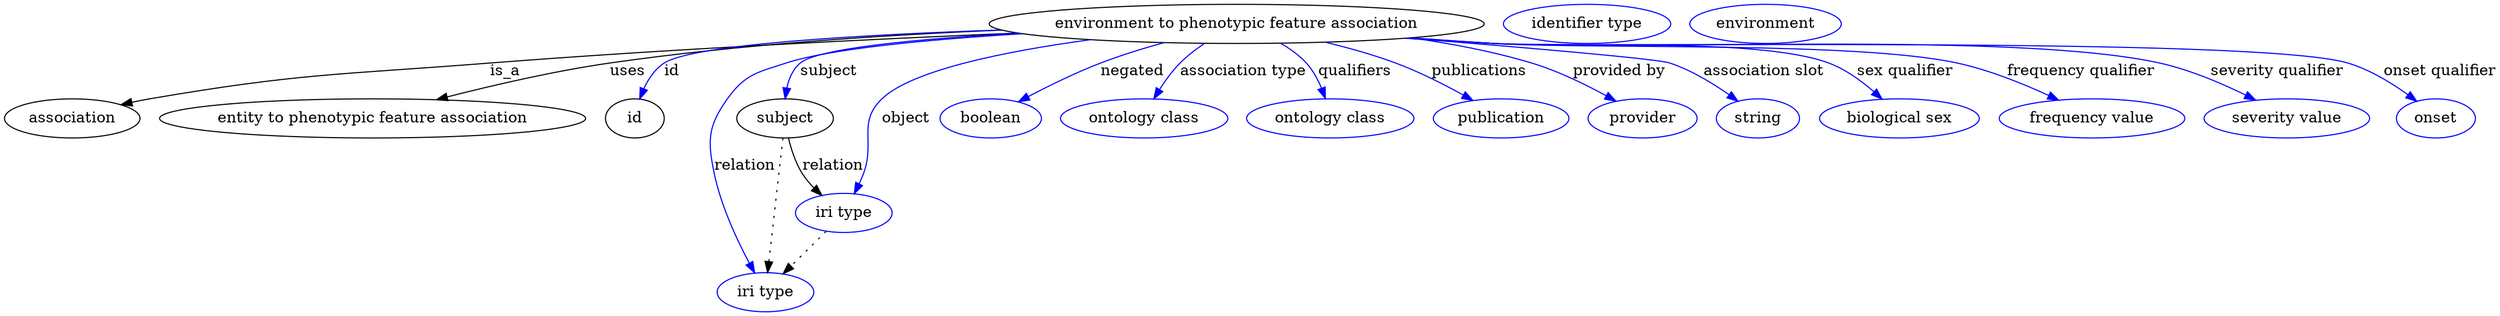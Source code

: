 digraph {
	graph [bb="0,0,1866.1,281"];
	node [label="\N"];
	"environment to phenotypic feature association"	 [height=0.5,
		label="environment to phenotypic feature association",
		pos="933.4,263",
		width=4.8239];
	association	 [height=0.5,
		pos="49.402,177",
		width=1.3723];
	"environment to phenotypic feature association" -> association	 [label=is_a,
		lp="373.68,220",
		pos="e,85.971,189.21 774.59,255.67 659.78,249.72 501.04,240.16 361.85,227 248.82,216.32 219.42,218.76 108.4,195 104.28,194.12 100.03,\
193.08 95.786,191.96"];
	"entity to phenotypic feature association"	 [height=0.5,
		pos="266.4,177",
		width=4.1417];
	"environment to phenotypic feature association" -> "entity to phenotypic feature association"	 [label=uses,
		lp="461.46,220",
		pos="e,317.83,193.92 778.94,254.75 661.67,247.88 510.49,237.54 449.29,227 408.08,219.9 362.72,207.53 327.49,196.87"];
	id	 [height=0.5,
		pos="460.4,177",
		width=0.75];
	"environment to phenotypic feature association" -> id	 [color=blue,
		label=id,
		lp="496.85,220",
		pos="e,466.33,194.87 769.82,256.9 653.69,251.36 514.32,241.76 490.51,227 481.91,221.67 475.44,212.89 470.74,204.16",
		style=solid];
	subject	 [height=0.5,
		pos="585.4,177",
		width=0.97656];
	"environment to phenotypic feature association" -> subject	 [color=blue,
		label=subject,
		lp="623.23,220",
		pos="e,586.9,195.02 783.08,253.96 702.79,247.83 617.45,238.72 602.75,227 595.9,221.55 591.75,213.23 589.23,204.93",
		style=solid];
	relation	 [color=blue,
		height=0.5,
		label="iri type",
		pos="569.4,18",
		width=0.9834];
	"environment to phenotypic feature association" -> relation	 [color=blue,
		label=relation,
		lp="556.78,134",
		pos="e,561.87,35.718 781.28,254.23 706.23,248.47 624.42,239.63 589.4,227 565.28,218.3 554.88,216.81 541.4,195 525.43,169.17 529.97,157.01 \
534.64,127 539.1,98.366 549.76,66.968 558.12,45.255",
		style=solid];
	object	 [color=blue,
		height=0.5,
		label="iri type",
		pos="632.4,91",
		width=0.9834];
	"environment to phenotypic feature association" -> object	 [color=blue,
		label=object,
		lp="682.51,177",
		pos="e,639.74,108.82 832.9,248.26 767.18,236.65 689.22,218.52 665.19,195 642.79,173.07 656.27,156.76 646.4,127 645.47,124.2 644.45,121.29 \
643.39,118.4",
		style=solid];
	negated	 [color=blue,
		height=0.5,
		label=boolean,
		pos="746.4,177",
		width=1.0584];
	"environment to phenotypic feature association" -> negated	 [color=blue,
		label=negated,
		lp="858.17,220",
		pos="e,769.8,191.4 882.17,245.79 867.06,240.26 850.62,233.8 835.87,227 816.37,218.02 795.38,206.4 778.63,196.62",
		style=solid];
	"association type"	 [color=blue,
		height=0.5,
		label="ontology class",
		pos="863.4,177",
		width=1.6931];
	"environment to phenotypic feature association" -> "association type"	 [color=blue,
		label="association type",
		lp="937.31,220",
		pos="e,871.67,195.07 909.48,244.89 903.25,239.52 896.81,233.37 891.59,227 885.93,220.1 880.78,211.9 876.48,204.17",
		style=solid];
	qualifiers	 [color=blue,
		height=0.5,
		label="ontology class",
		pos="1003.4,177",
		width=1.6931];
	"environment to phenotypic feature association" -> qualifiers	 [color=blue,
		label=qualifiers,
		lp="1016.5,220",
		pos="e,997.89,195.35 962.17,245.18 969.09,239.94 976.03,233.77 981.4,227 986.62,220.42 990.87,212.4 994.18,204.74",
		style=solid];
	publications	 [color=blue,
		height=0.5,
		label=publication,
		pos="1132.4,177",
		width=1.3859];
	"environment to phenotypic feature association" -> publications	 [color=blue,
		label=publications,
		lp="1107.6,220",
		pos="e,1108.3,192.92 994.71,246.14 1011.7,240.75 1030,234.26 1046.4,227 1064.6,218.92 1083.9,207.97 1099.5,198.38",
		style=solid];
	"provided by"	 [color=blue,
		height=0.5,
		label=provider,
		pos="1240.4,177",
		width=1.1129];
	"environment to phenotypic feature association" -> "provided by"	 [color=blue,
		label="provided by",
		lp="1212,220",
		pos="e,1217.1,191.93 1051.4,249.75 1082.5,244.43 1115.6,237.08 1145.4,227 1167.4,219.57 1190.4,207.57 1208.3,197.18",
		style=solid];
	"association slot"	 [color=blue,
		height=0.5,
		label=string,
		pos="1328.4,177",
		width=0.8403];
	"environment to phenotypic feature association" -> "association slot"	 [color=blue,
		label="association slot",
		lp="1320.4,220",
		pos="e,1310.5,191.69 1056.5,250.25 1141.2,241.28 1240,230.3 1249.4,227 1268.5,220.28 1287.7,208.26 1302.4,197.69",
		style=solid];
	"sex qualifier"	 [color=blue,
		height=0.5,
		label="biological sex",
		pos="1436.4,177",
		width=1.652];
	"environment to phenotypic feature association" -> "sex qualifier"	 [color=blue,
		label="sex qualifier",
		lp="1428.8,220",
		pos="e,1418.4,194.37 1057.4,250.36 1077.1,248.47 1097.3,246.62 1116.4,245 1172.1,240.26 1314.9,246.14 1367.4,227 1383.1,221.28 1398.4,\
210.88 1410.5,201.03",
		style=solid];
	"frequency qualifier"	 [color=blue,
		height=0.5,
		label="frequency value",
		pos="1580.4,177",
		width=1.8561];
	"environment to phenotypic feature association" -> "frequency qualifier"	 [color=blue,
		label="frequency qualifier",
		lp="1562.5,220",
		pos="e,1551.2,193.47 1055.9,250.15 1076.1,248.26 1096.8,246.46 1116.4,245 1194.3,239.18 1391.4,245.1 1467.4,227 1493.4,220.81 1520.8,\
208.8 1542.2,198.11",
		style=solid];
	"severity qualifier"	 [color=blue,
		height=0.5,
		label="severity value",
		pos="1724.4,177",
		width=1.6517];
	"environment to phenotypic feature association" -> "severity qualifier"	 [color=blue,
		label="severity qualifier",
		lp="1706.6,220",
		pos="e,1697.9,193.37 1054.4,250.03 1075.1,248.12 1096.3,246.34 1116.4,245 1228,237.52 1510.8,253.6 1619.4,227 1643.8,221.03 1669.2,209.07 \
1689,198.34",
		style=solid];
	"onset qualifier"	 [color=blue,
		height=0.5,
		label=onset,
		pos="1835.4,177",
		width=0.79928];
	"environment to phenotypic feature association" -> "onset qualifier"	 [color=blue,
		label="onset qualifier",
		lp="1826.3,220",
		pos="e,1818.5,191.72 1053.4,249.99 1074.4,248.06 1096,246.29 1116.4,245 1187.5,240.51 1689.3,247.99 1757.4,227 1776.8,221.02 1796,208.78 \
1810.5,197.91",
		style=solid];
	association_id	 [color=blue,
		height=0.5,
		label="identifier type",
		pos="1184.4,263",
		width=1.652];
	subject -> relation	 [pos="e,571.22,36.027 583.57,158.76 580.79,131.21 575.51,78.735 572.24,46.223",
		style=dotted];
	subject -> object	 [label=relation,
		lp="625.78,134",
		pos="e,617.45,107.4 590.47,158.8 593.57,149.03 598.03,136.99 603.64,127 605.86,123.05 608.51,119.08 611.28,115.3"];
	"environment to phenotypic feature association_subject"	 [color=blue,
		height=0.5,
		label=environment,
		pos="1316.4,263",
		width=1.5223];
	object -> relation	 [pos="e,583.64,34.499 618.11,74.435 609.89,64.915 599.42,52.785 590.3,42.212",
		style=dotted];
}
